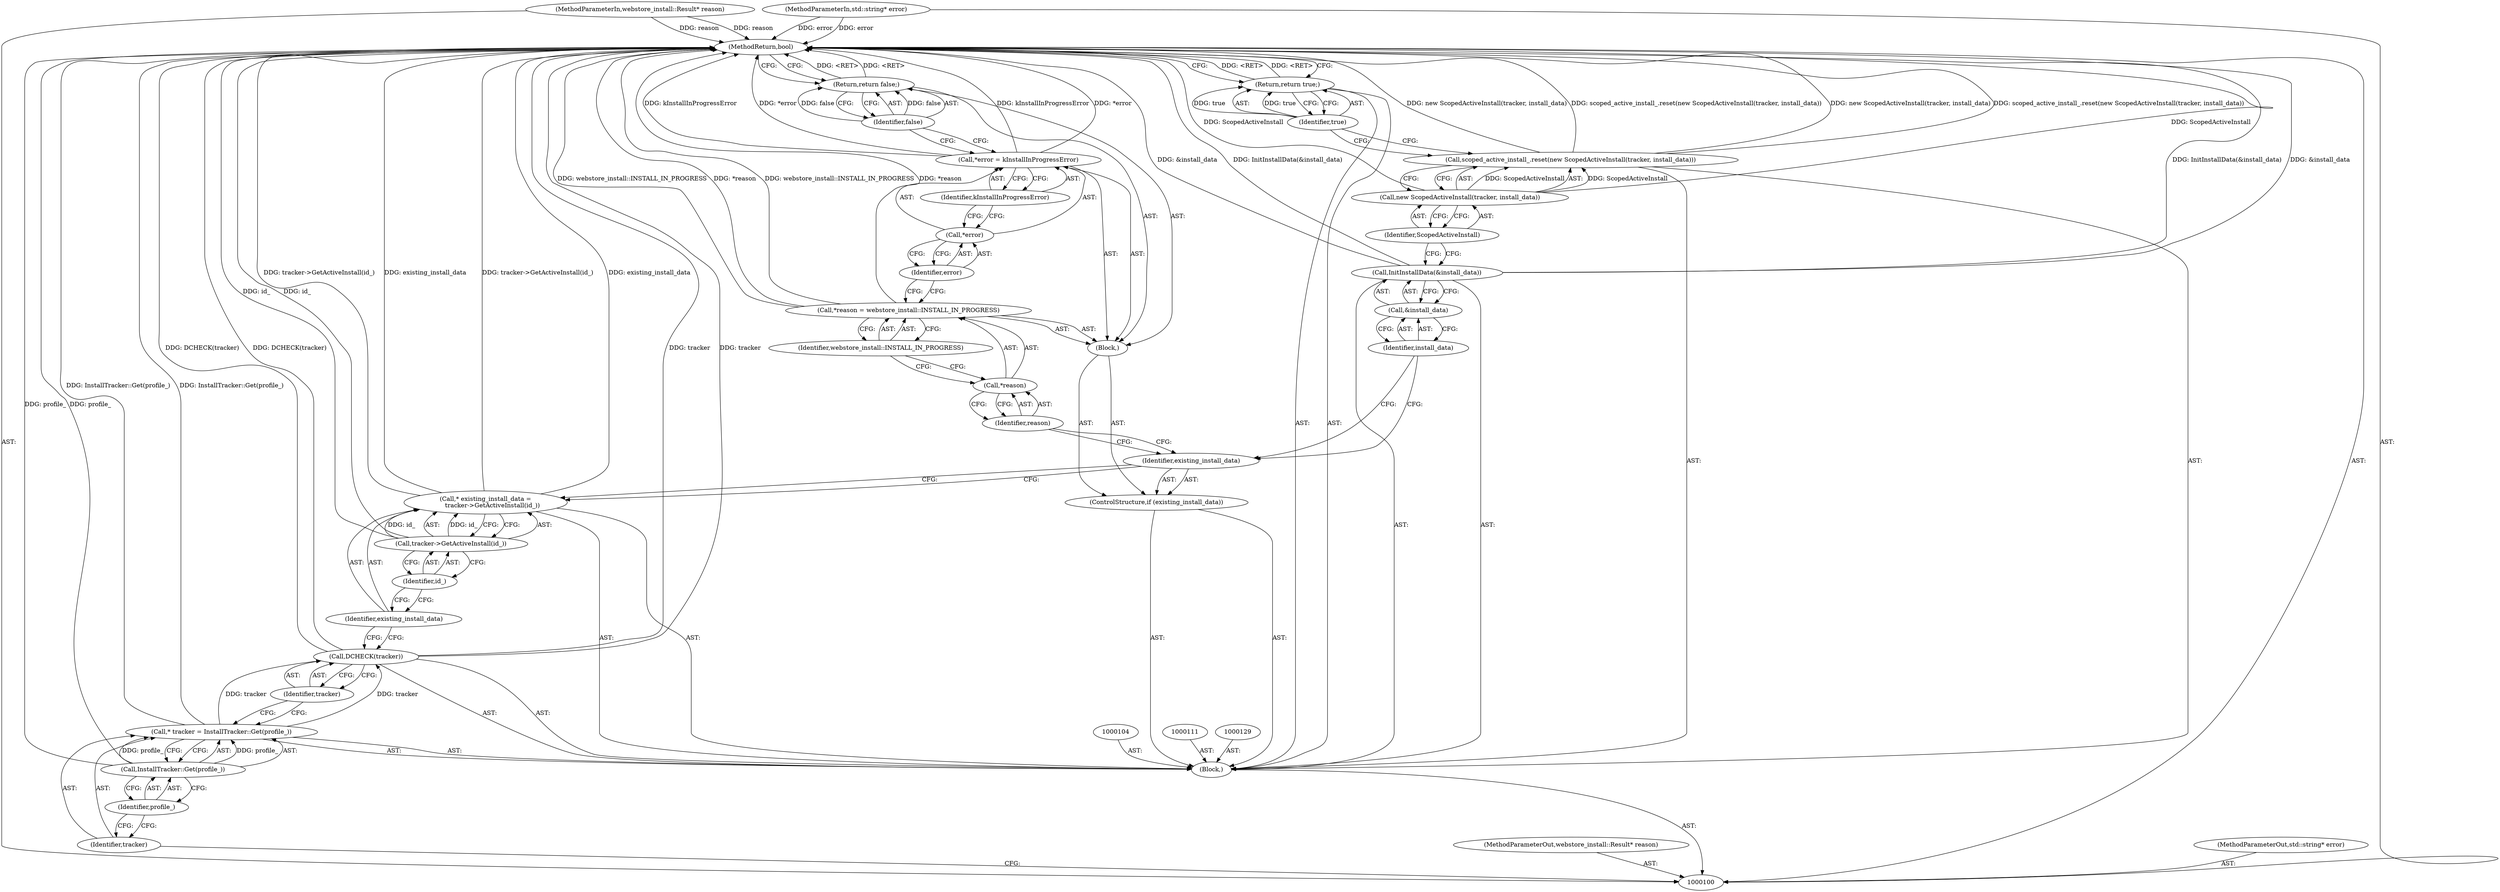 digraph "1_Chrome_d30a8bd191f17b61938fc87890bffc80049b0774_4" {
"1000138" [label="(MethodReturn,bool)"];
"1000122" [label="(Identifier,webstore_install::INSTALL_IN_PROGRESS)"];
"1000119" [label="(Call,*reason = webstore_install::INSTALL_IN_PROGRESS)"];
"1000120" [label="(Call,*reason)"];
"1000121" [label="(Identifier,reason)"];
"1000126" [label="(Identifier,kInstallInProgressError)"];
"1000123" [label="(Call,*error = kInstallInProgressError)"];
"1000124" [label="(Call,*error)"];
"1000125" [label="(Identifier,error)"];
"1000128" [label="(Identifier,false)"];
"1000127" [label="(Return,return false;)"];
"1000131" [label="(Call,&install_data)"];
"1000132" [label="(Identifier,install_data)"];
"1000130" [label="(Call,InitInstallData(&install_data))"];
"1000133" [label="(Call,scoped_active_install_.reset(new ScopedActiveInstall(tracker, install_data)))"];
"1000134" [label="(Call,new ScopedActiveInstall(tracker, install_data))"];
"1000135" [label="(Identifier,ScopedActiveInstall)"];
"1000136" [label="(Return,return true;)"];
"1000137" [label="(Identifier,true)"];
"1000101" [label="(MethodParameterIn,webstore_install::Result* reason)"];
"1000185" [label="(MethodParameterOut,webstore_install::Result* reason)"];
"1000103" [label="(Block,)"];
"1000102" [label="(MethodParameterIn,std::string* error)"];
"1000186" [label="(MethodParameterOut,std::string* error)"];
"1000105" [label="(Call,* tracker = InstallTracker::Get(profile_))"];
"1000106" [label="(Identifier,tracker)"];
"1000107" [label="(Call,InstallTracker::Get(profile_))"];
"1000108" [label="(Identifier,profile_)"];
"1000109" [label="(Call,DCHECK(tracker))"];
"1000110" [label="(Identifier,tracker)"];
"1000112" [label="(Call,* existing_install_data =\n       tracker->GetActiveInstall(id_))"];
"1000113" [label="(Identifier,existing_install_data)"];
"1000115" [label="(Identifier,id_)"];
"1000114" [label="(Call,tracker->GetActiveInstall(id_))"];
"1000116" [label="(ControlStructure,if (existing_install_data))"];
"1000118" [label="(Block,)"];
"1000117" [label="(Identifier,existing_install_data)"];
"1000138" -> "1000100"  [label="AST: "];
"1000138" -> "1000127"  [label="CFG: "];
"1000138" -> "1000136"  [label="CFG: "];
"1000136" -> "1000138"  [label="DDG: <RET>"];
"1000127" -> "1000138"  [label="DDG: <RET>"];
"1000107" -> "1000138"  [label="DDG: profile_"];
"1000105" -> "1000138"  [label="DDG: InstallTracker::Get(profile_)"];
"1000112" -> "1000138"  [label="DDG: tracker->GetActiveInstall(id_)"];
"1000112" -> "1000138"  [label="DDG: existing_install_data"];
"1000133" -> "1000138"  [label="DDG: new ScopedActiveInstall(tracker, install_data)"];
"1000133" -> "1000138"  [label="DDG: scoped_active_install_.reset(new ScopedActiveInstall(tracker, install_data))"];
"1000114" -> "1000138"  [label="DDG: id_"];
"1000119" -> "1000138"  [label="DDG: webstore_install::INSTALL_IN_PROGRESS"];
"1000119" -> "1000138"  [label="DDG: *reason"];
"1000109" -> "1000138"  [label="DDG: DCHECK(tracker)"];
"1000109" -> "1000138"  [label="DDG: tracker"];
"1000130" -> "1000138"  [label="DDG: InitInstallData(&install_data)"];
"1000130" -> "1000138"  [label="DDG: &install_data"];
"1000123" -> "1000138"  [label="DDG: kInstallInProgressError"];
"1000123" -> "1000138"  [label="DDG: *error"];
"1000102" -> "1000138"  [label="DDG: error"];
"1000134" -> "1000138"  [label="DDG: ScopedActiveInstall"];
"1000101" -> "1000138"  [label="DDG: reason"];
"1000122" -> "1000119"  [label="AST: "];
"1000122" -> "1000120"  [label="CFG: "];
"1000119" -> "1000122"  [label="CFG: "];
"1000119" -> "1000118"  [label="AST: "];
"1000119" -> "1000122"  [label="CFG: "];
"1000120" -> "1000119"  [label="AST: "];
"1000122" -> "1000119"  [label="AST: "];
"1000125" -> "1000119"  [label="CFG: "];
"1000119" -> "1000138"  [label="DDG: webstore_install::INSTALL_IN_PROGRESS"];
"1000119" -> "1000138"  [label="DDG: *reason"];
"1000120" -> "1000119"  [label="AST: "];
"1000120" -> "1000121"  [label="CFG: "];
"1000121" -> "1000120"  [label="AST: "];
"1000122" -> "1000120"  [label="CFG: "];
"1000121" -> "1000120"  [label="AST: "];
"1000121" -> "1000117"  [label="CFG: "];
"1000120" -> "1000121"  [label="CFG: "];
"1000126" -> "1000123"  [label="AST: "];
"1000126" -> "1000124"  [label="CFG: "];
"1000123" -> "1000126"  [label="CFG: "];
"1000123" -> "1000118"  [label="AST: "];
"1000123" -> "1000126"  [label="CFG: "];
"1000124" -> "1000123"  [label="AST: "];
"1000126" -> "1000123"  [label="AST: "];
"1000128" -> "1000123"  [label="CFG: "];
"1000123" -> "1000138"  [label="DDG: kInstallInProgressError"];
"1000123" -> "1000138"  [label="DDG: *error"];
"1000124" -> "1000123"  [label="AST: "];
"1000124" -> "1000125"  [label="CFG: "];
"1000125" -> "1000124"  [label="AST: "];
"1000126" -> "1000124"  [label="CFG: "];
"1000125" -> "1000124"  [label="AST: "];
"1000125" -> "1000119"  [label="CFG: "];
"1000124" -> "1000125"  [label="CFG: "];
"1000128" -> "1000127"  [label="AST: "];
"1000128" -> "1000123"  [label="CFG: "];
"1000127" -> "1000128"  [label="CFG: "];
"1000128" -> "1000127"  [label="DDG: false"];
"1000127" -> "1000118"  [label="AST: "];
"1000127" -> "1000128"  [label="CFG: "];
"1000128" -> "1000127"  [label="AST: "];
"1000138" -> "1000127"  [label="CFG: "];
"1000127" -> "1000138"  [label="DDG: <RET>"];
"1000128" -> "1000127"  [label="DDG: false"];
"1000131" -> "1000130"  [label="AST: "];
"1000131" -> "1000132"  [label="CFG: "];
"1000132" -> "1000131"  [label="AST: "];
"1000130" -> "1000131"  [label="CFG: "];
"1000132" -> "1000131"  [label="AST: "];
"1000132" -> "1000117"  [label="CFG: "];
"1000131" -> "1000132"  [label="CFG: "];
"1000130" -> "1000103"  [label="AST: "];
"1000130" -> "1000131"  [label="CFG: "];
"1000131" -> "1000130"  [label="AST: "];
"1000135" -> "1000130"  [label="CFG: "];
"1000130" -> "1000138"  [label="DDG: InitInstallData(&install_data)"];
"1000130" -> "1000138"  [label="DDG: &install_data"];
"1000133" -> "1000103"  [label="AST: "];
"1000133" -> "1000134"  [label="CFG: "];
"1000134" -> "1000133"  [label="AST: "];
"1000137" -> "1000133"  [label="CFG: "];
"1000133" -> "1000138"  [label="DDG: new ScopedActiveInstall(tracker, install_data)"];
"1000133" -> "1000138"  [label="DDG: scoped_active_install_.reset(new ScopedActiveInstall(tracker, install_data))"];
"1000134" -> "1000133"  [label="DDG: ScopedActiveInstall"];
"1000134" -> "1000133"  [label="AST: "];
"1000134" -> "1000135"  [label="CFG: "];
"1000135" -> "1000134"  [label="AST: "];
"1000133" -> "1000134"  [label="CFG: "];
"1000134" -> "1000138"  [label="DDG: ScopedActiveInstall"];
"1000134" -> "1000133"  [label="DDG: ScopedActiveInstall"];
"1000135" -> "1000134"  [label="AST: "];
"1000135" -> "1000130"  [label="CFG: "];
"1000134" -> "1000135"  [label="CFG: "];
"1000136" -> "1000103"  [label="AST: "];
"1000136" -> "1000137"  [label="CFG: "];
"1000137" -> "1000136"  [label="AST: "];
"1000138" -> "1000136"  [label="CFG: "];
"1000136" -> "1000138"  [label="DDG: <RET>"];
"1000137" -> "1000136"  [label="DDG: true"];
"1000137" -> "1000136"  [label="AST: "];
"1000137" -> "1000133"  [label="CFG: "];
"1000136" -> "1000137"  [label="CFG: "];
"1000137" -> "1000136"  [label="DDG: true"];
"1000101" -> "1000100"  [label="AST: "];
"1000101" -> "1000138"  [label="DDG: reason"];
"1000185" -> "1000100"  [label="AST: "];
"1000103" -> "1000100"  [label="AST: "];
"1000104" -> "1000103"  [label="AST: "];
"1000105" -> "1000103"  [label="AST: "];
"1000109" -> "1000103"  [label="AST: "];
"1000111" -> "1000103"  [label="AST: "];
"1000112" -> "1000103"  [label="AST: "];
"1000116" -> "1000103"  [label="AST: "];
"1000129" -> "1000103"  [label="AST: "];
"1000130" -> "1000103"  [label="AST: "];
"1000133" -> "1000103"  [label="AST: "];
"1000136" -> "1000103"  [label="AST: "];
"1000102" -> "1000100"  [label="AST: "];
"1000102" -> "1000138"  [label="DDG: error"];
"1000186" -> "1000100"  [label="AST: "];
"1000105" -> "1000103"  [label="AST: "];
"1000105" -> "1000107"  [label="CFG: "];
"1000106" -> "1000105"  [label="AST: "];
"1000107" -> "1000105"  [label="AST: "];
"1000110" -> "1000105"  [label="CFG: "];
"1000105" -> "1000138"  [label="DDG: InstallTracker::Get(profile_)"];
"1000107" -> "1000105"  [label="DDG: profile_"];
"1000105" -> "1000109"  [label="DDG: tracker"];
"1000106" -> "1000105"  [label="AST: "];
"1000106" -> "1000100"  [label="CFG: "];
"1000108" -> "1000106"  [label="CFG: "];
"1000107" -> "1000105"  [label="AST: "];
"1000107" -> "1000108"  [label="CFG: "];
"1000108" -> "1000107"  [label="AST: "];
"1000105" -> "1000107"  [label="CFG: "];
"1000107" -> "1000138"  [label="DDG: profile_"];
"1000107" -> "1000105"  [label="DDG: profile_"];
"1000108" -> "1000107"  [label="AST: "];
"1000108" -> "1000106"  [label="CFG: "];
"1000107" -> "1000108"  [label="CFG: "];
"1000109" -> "1000103"  [label="AST: "];
"1000109" -> "1000110"  [label="CFG: "];
"1000110" -> "1000109"  [label="AST: "];
"1000113" -> "1000109"  [label="CFG: "];
"1000109" -> "1000138"  [label="DDG: DCHECK(tracker)"];
"1000109" -> "1000138"  [label="DDG: tracker"];
"1000105" -> "1000109"  [label="DDG: tracker"];
"1000110" -> "1000109"  [label="AST: "];
"1000110" -> "1000105"  [label="CFG: "];
"1000109" -> "1000110"  [label="CFG: "];
"1000112" -> "1000103"  [label="AST: "];
"1000112" -> "1000114"  [label="CFG: "];
"1000113" -> "1000112"  [label="AST: "];
"1000114" -> "1000112"  [label="AST: "];
"1000117" -> "1000112"  [label="CFG: "];
"1000112" -> "1000138"  [label="DDG: tracker->GetActiveInstall(id_)"];
"1000112" -> "1000138"  [label="DDG: existing_install_data"];
"1000114" -> "1000112"  [label="DDG: id_"];
"1000113" -> "1000112"  [label="AST: "];
"1000113" -> "1000109"  [label="CFG: "];
"1000115" -> "1000113"  [label="CFG: "];
"1000115" -> "1000114"  [label="AST: "];
"1000115" -> "1000113"  [label="CFG: "];
"1000114" -> "1000115"  [label="CFG: "];
"1000114" -> "1000112"  [label="AST: "];
"1000114" -> "1000115"  [label="CFG: "];
"1000115" -> "1000114"  [label="AST: "];
"1000112" -> "1000114"  [label="CFG: "];
"1000114" -> "1000138"  [label="DDG: id_"];
"1000114" -> "1000112"  [label="DDG: id_"];
"1000116" -> "1000103"  [label="AST: "];
"1000117" -> "1000116"  [label="AST: "];
"1000118" -> "1000116"  [label="AST: "];
"1000118" -> "1000116"  [label="AST: "];
"1000119" -> "1000118"  [label="AST: "];
"1000123" -> "1000118"  [label="AST: "];
"1000127" -> "1000118"  [label="AST: "];
"1000117" -> "1000116"  [label="AST: "];
"1000117" -> "1000112"  [label="CFG: "];
"1000121" -> "1000117"  [label="CFG: "];
"1000132" -> "1000117"  [label="CFG: "];
}
